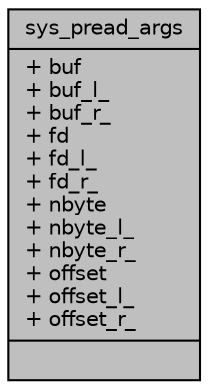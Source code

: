 digraph "sys_pread_args"
{
 // LATEX_PDF_SIZE
  edge [fontname="Helvetica",fontsize="10",labelfontname="Helvetica",labelfontsize="10"];
  node [fontname="Helvetica",fontsize="10",shape=record];
  Node1 [label="{sys_pread_args\n|+ buf\l+ buf_l_\l+ buf_r_\l+ fd\l+ fd_l_\l+ fd_r_\l+ nbyte\l+ nbyte_l_\l+ nbyte_r_\l+ offset\l+ offset_l_\l+ offset_r_\l|}",height=0.2,width=0.4,color="black", fillcolor="grey75", style="filled", fontcolor="black",tooltip=" "];
}
